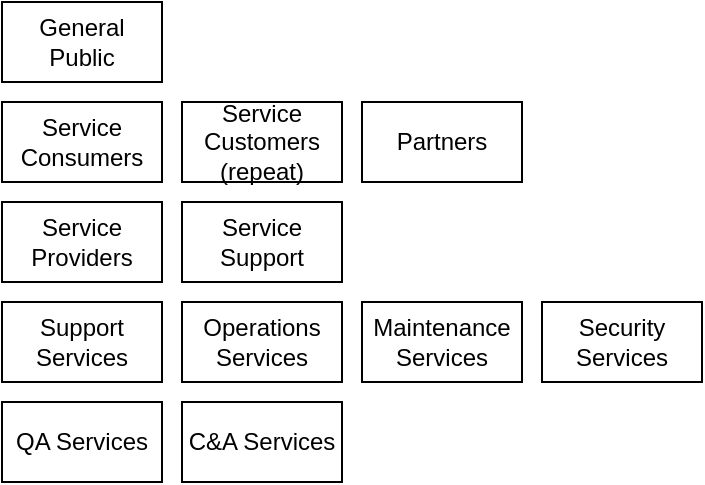 <mxfile version="18.0.2" type="google"><diagram id="jM3eTbz2HxIji0ba_zgf" name="Stakeholder Groups"><mxGraphModel grid="1" page="1" gridSize="10" guides="1" tooltips="1" connect="1" arrows="1" fold="1" pageScale="1" pageWidth="827" pageHeight="1169" math="0" shadow="0"><root><mxCell id="0"/><mxCell id="1" parent="0"/><mxCell id="Kd3elvigS6IWCZBnqIi4-1" value="Operations Services" style="rounded=0;whiteSpace=wrap;html=1;" vertex="1" parent="1"><mxGeometry x="210" y="270" width="80" height="40" as="geometry"/></mxCell><mxCell id="Kd3elvigS6IWCZBnqIi4-2" value="Maintenance Services" style="rounded=0;whiteSpace=wrap;html=1;" vertex="1" parent="1"><mxGeometry x="300" y="270" width="80" height="40" as="geometry"/></mxCell><mxCell id="Kd3elvigS6IWCZBnqIi4-3" value="Security Services" style="rounded=0;whiteSpace=wrap;html=1;" vertex="1" parent="1"><mxGeometry x="390" y="270" width="80" height="40" as="geometry"/></mxCell><mxCell id="Kd3elvigS6IWCZBnqIi4-4" value="Service Consumers" style="rounded=0;whiteSpace=wrap;html=1;" vertex="1" parent="1"><mxGeometry x="120" y="170" width="80" height="40" as="geometry"/></mxCell><mxCell id="Kd3elvigS6IWCZBnqIi4-5" value="Service Providers" style="rounded=0;whiteSpace=wrap;html=1;" vertex="1" parent="1"><mxGeometry x="120" y="220" width="80" height="40" as="geometry"/></mxCell><mxCell id="Kd3elvigS6IWCZBnqIi4-6" value="Support Services" style="rounded=0;whiteSpace=wrap;html=1;" vertex="1" parent="1"><mxGeometry x="120" y="270" width="80" height="40" as="geometry"/></mxCell><mxCell id="Kd3elvigS6IWCZBnqIi4-7" value="Partners" style="rounded=0;whiteSpace=wrap;html=1;" vertex="1" parent="1"><mxGeometry x="300" y="170" width="80" height="40" as="geometry"/></mxCell><mxCell id="Kd3elvigS6IWCZBnqIi4-8" value="General&lt;br&gt;Public" style="rounded=0;whiteSpace=wrap;html=1;" vertex="1" parent="1"><mxGeometry x="120" y="120" width="80" height="40" as="geometry"/></mxCell><mxCell id="Kd3elvigS6IWCZBnqIi4-9" value="Service Customers (repeat)" style="rounded=0;whiteSpace=wrap;html=1;" vertex="1" parent="1"><mxGeometry x="210" y="170" width="80" height="40" as="geometry"/></mxCell><mxCell id="Kd3elvigS6IWCZBnqIi4-10" value="Service Support" style="rounded=0;whiteSpace=wrap;html=1;" vertex="1" parent="1"><mxGeometry x="210" y="220" width="80" height="40" as="geometry"/></mxCell><mxCell id="Kd3elvigS6IWCZBnqIi4-11" value="QA Services" style="rounded=0;whiteSpace=wrap;html=1;" vertex="1" parent="1"><mxGeometry x="120" y="320" width="80" height="40" as="geometry"/></mxCell><mxCell id="Kd3elvigS6IWCZBnqIi4-12" value="C&amp;amp;A Services" style="rounded=0;whiteSpace=wrap;html=1;" vertex="1" parent="1"><mxGeometry x="210" y="320" width="80" height="40" as="geometry"/></mxCell></root></mxGraphModel></diagram></mxfile>